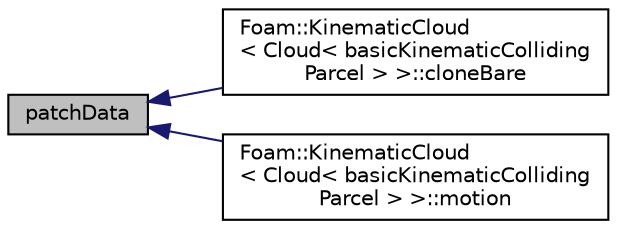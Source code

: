 digraph "patchData"
{
  bgcolor="transparent";
  edge [fontname="Helvetica",fontsize="10",labelfontname="Helvetica",labelfontsize="10"];
  node [fontname="Helvetica",fontsize="10",shape=record];
  rankdir="LR";
  Node210 [label="patchData",height=0.2,width=0.4,color="black", fillcolor="grey75", style="filled", fontcolor="black"];
  Node210 -> Node211 [dir="back",color="midnightblue",fontsize="10",style="solid",fontname="Helvetica"];
  Node211 [label="Foam::KinematicCloud\l\< Cloud\< basicKinematicColliding\lParcel \> \>::cloneBare",height=0.2,width=0.4,color="black",URL="$a24913.html#a519c85b79b984c70934c244a934588ca",tooltip="Construct and return bare clone based on (this) with new name. "];
  Node210 -> Node212 [dir="back",color="midnightblue",fontsize="10",style="solid",fontname="Helvetica"];
  Node212 [label="Foam::KinematicCloud\l\< Cloud\< basicKinematicColliding\lParcel \> \>::motion",height=0.2,width=0.4,color="black",URL="$a24913.html#a7d6535207fbf268ac1e31611d3cffc3c",tooltip="Particle motion. "];
}
